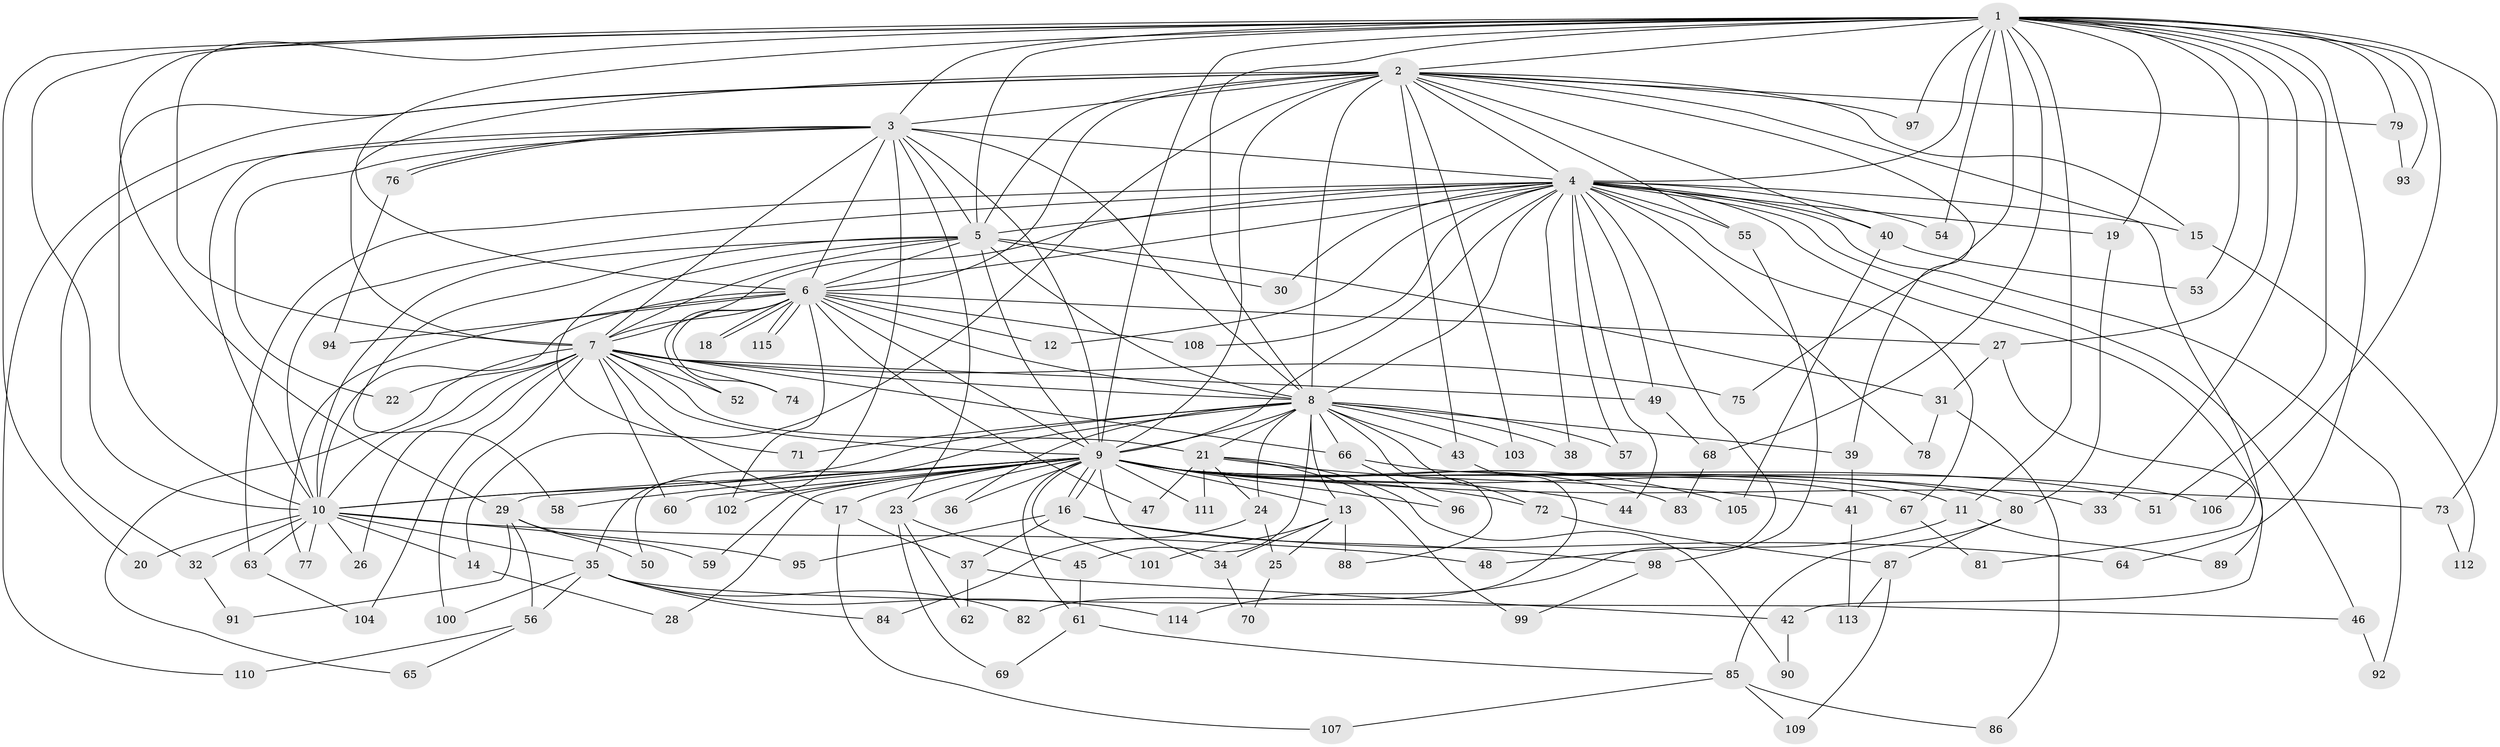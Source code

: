 // coarse degree distribution, {2: 0.4782608695652174, 1: 0.2608695652173913, 3: 0.08695652173913043, 9: 0.021739130434782608, 4: 0.043478260869565216, 24: 0.021739130434782608, 16: 0.021739130434782608, 6: 0.021739130434782608, 8: 0.021739130434782608, 27: 0.021739130434782608}
// Generated by graph-tools (version 1.1) at 2025/48/03/04/25 21:48:11]
// undirected, 115 vertices, 255 edges
graph export_dot {
graph [start="1"]
  node [color=gray90,style=filled];
  1;
  2;
  3;
  4;
  5;
  6;
  7;
  8;
  9;
  10;
  11;
  12;
  13;
  14;
  15;
  16;
  17;
  18;
  19;
  20;
  21;
  22;
  23;
  24;
  25;
  26;
  27;
  28;
  29;
  30;
  31;
  32;
  33;
  34;
  35;
  36;
  37;
  38;
  39;
  40;
  41;
  42;
  43;
  44;
  45;
  46;
  47;
  48;
  49;
  50;
  51;
  52;
  53;
  54;
  55;
  56;
  57;
  58;
  59;
  60;
  61;
  62;
  63;
  64;
  65;
  66;
  67;
  68;
  69;
  70;
  71;
  72;
  73;
  74;
  75;
  76;
  77;
  78;
  79;
  80;
  81;
  82;
  83;
  84;
  85;
  86;
  87;
  88;
  89;
  90;
  91;
  92;
  93;
  94;
  95;
  96;
  97;
  98;
  99;
  100;
  101;
  102;
  103;
  104;
  105;
  106;
  107;
  108;
  109;
  110;
  111;
  112;
  113;
  114;
  115;
  1 -- 2;
  1 -- 3;
  1 -- 4;
  1 -- 5;
  1 -- 6;
  1 -- 7;
  1 -- 8;
  1 -- 9;
  1 -- 10;
  1 -- 11;
  1 -- 19;
  1 -- 20;
  1 -- 27;
  1 -- 29;
  1 -- 33;
  1 -- 51;
  1 -- 53;
  1 -- 54;
  1 -- 64;
  1 -- 68;
  1 -- 73;
  1 -- 75;
  1 -- 79;
  1 -- 93;
  1 -- 97;
  1 -- 106;
  2 -- 3;
  2 -- 4;
  2 -- 5;
  2 -- 6;
  2 -- 7;
  2 -- 8;
  2 -- 9;
  2 -- 10;
  2 -- 14;
  2 -- 15;
  2 -- 39;
  2 -- 40;
  2 -- 43;
  2 -- 55;
  2 -- 79;
  2 -- 89;
  2 -- 97;
  2 -- 103;
  2 -- 110;
  3 -- 4;
  3 -- 5;
  3 -- 6;
  3 -- 7;
  3 -- 8;
  3 -- 9;
  3 -- 10;
  3 -- 22;
  3 -- 23;
  3 -- 32;
  3 -- 35;
  3 -- 76;
  3 -- 76;
  4 -- 5;
  4 -- 6;
  4 -- 7;
  4 -- 8;
  4 -- 9;
  4 -- 10;
  4 -- 12;
  4 -- 15;
  4 -- 19;
  4 -- 30;
  4 -- 38;
  4 -- 40;
  4 -- 42;
  4 -- 44;
  4 -- 46;
  4 -- 49;
  4 -- 54;
  4 -- 55;
  4 -- 57;
  4 -- 63;
  4 -- 67;
  4 -- 78;
  4 -- 92;
  4 -- 108;
  4 -- 114;
  5 -- 6;
  5 -- 7;
  5 -- 8;
  5 -- 9;
  5 -- 10;
  5 -- 30;
  5 -- 31;
  5 -- 58;
  5 -- 71;
  6 -- 7;
  6 -- 8;
  6 -- 9;
  6 -- 10;
  6 -- 12;
  6 -- 18;
  6 -- 18;
  6 -- 27;
  6 -- 47;
  6 -- 52;
  6 -- 74;
  6 -- 77;
  6 -- 94;
  6 -- 102;
  6 -- 108;
  6 -- 115;
  6 -- 115;
  7 -- 8;
  7 -- 9;
  7 -- 10;
  7 -- 17;
  7 -- 21;
  7 -- 22;
  7 -- 26;
  7 -- 49;
  7 -- 52;
  7 -- 60;
  7 -- 65;
  7 -- 66;
  7 -- 74;
  7 -- 75;
  7 -- 100;
  7 -- 104;
  8 -- 9;
  8 -- 10;
  8 -- 13;
  8 -- 21;
  8 -- 24;
  8 -- 36;
  8 -- 38;
  8 -- 39;
  8 -- 43;
  8 -- 45;
  8 -- 50;
  8 -- 57;
  8 -- 66;
  8 -- 71;
  8 -- 72;
  8 -- 88;
  8 -- 103;
  9 -- 10;
  9 -- 11;
  9 -- 13;
  9 -- 16;
  9 -- 16;
  9 -- 17;
  9 -- 23;
  9 -- 28;
  9 -- 29;
  9 -- 33;
  9 -- 34;
  9 -- 36;
  9 -- 44;
  9 -- 51;
  9 -- 58;
  9 -- 59;
  9 -- 60;
  9 -- 61;
  9 -- 67;
  9 -- 72;
  9 -- 73;
  9 -- 80;
  9 -- 83;
  9 -- 96;
  9 -- 101;
  9 -- 102;
  9 -- 105;
  9 -- 111;
  10 -- 14;
  10 -- 20;
  10 -- 26;
  10 -- 32;
  10 -- 35;
  10 -- 48;
  10 -- 63;
  10 -- 77;
  10 -- 95;
  11 -- 48;
  11 -- 89;
  13 -- 25;
  13 -- 34;
  13 -- 88;
  13 -- 101;
  14 -- 28;
  15 -- 112;
  16 -- 37;
  16 -- 64;
  16 -- 95;
  16 -- 98;
  17 -- 37;
  17 -- 107;
  19 -- 80;
  21 -- 24;
  21 -- 41;
  21 -- 47;
  21 -- 90;
  21 -- 99;
  21 -- 111;
  23 -- 45;
  23 -- 62;
  23 -- 69;
  24 -- 25;
  24 -- 84;
  25 -- 70;
  27 -- 31;
  27 -- 81;
  29 -- 50;
  29 -- 56;
  29 -- 59;
  29 -- 91;
  31 -- 78;
  31 -- 86;
  32 -- 91;
  34 -- 70;
  35 -- 46;
  35 -- 56;
  35 -- 82;
  35 -- 84;
  35 -- 100;
  35 -- 114;
  37 -- 42;
  37 -- 62;
  39 -- 41;
  40 -- 53;
  40 -- 105;
  41 -- 113;
  42 -- 90;
  43 -- 82;
  45 -- 61;
  46 -- 92;
  49 -- 68;
  55 -- 98;
  56 -- 65;
  56 -- 110;
  61 -- 69;
  61 -- 85;
  63 -- 104;
  66 -- 96;
  66 -- 106;
  67 -- 81;
  68 -- 83;
  72 -- 87;
  73 -- 112;
  76 -- 94;
  79 -- 93;
  80 -- 85;
  80 -- 87;
  85 -- 86;
  85 -- 107;
  85 -- 109;
  87 -- 109;
  87 -- 113;
  98 -- 99;
}
